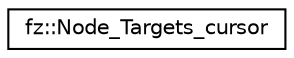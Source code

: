 digraph "Graphical Class Hierarchy"
{
 // LATEX_PDF_SIZE
  edge [fontname="Helvetica",fontsize="10",labelfontname="Helvetica",labelfontsize="10"];
  node [fontname="Helvetica",fontsize="10",shape=record];
  rankdir="LR";
  Node0 [label="fz::Node_Targets_cursor",height=0.2,width=0.4,color="black", fillcolor="white", style="filled",URL="$structfz_1_1Node__Targets__cursor.html",tooltip="This structure is used by Log::setup_Chunk_nodeprevnext() to build a proper chain."];
}
